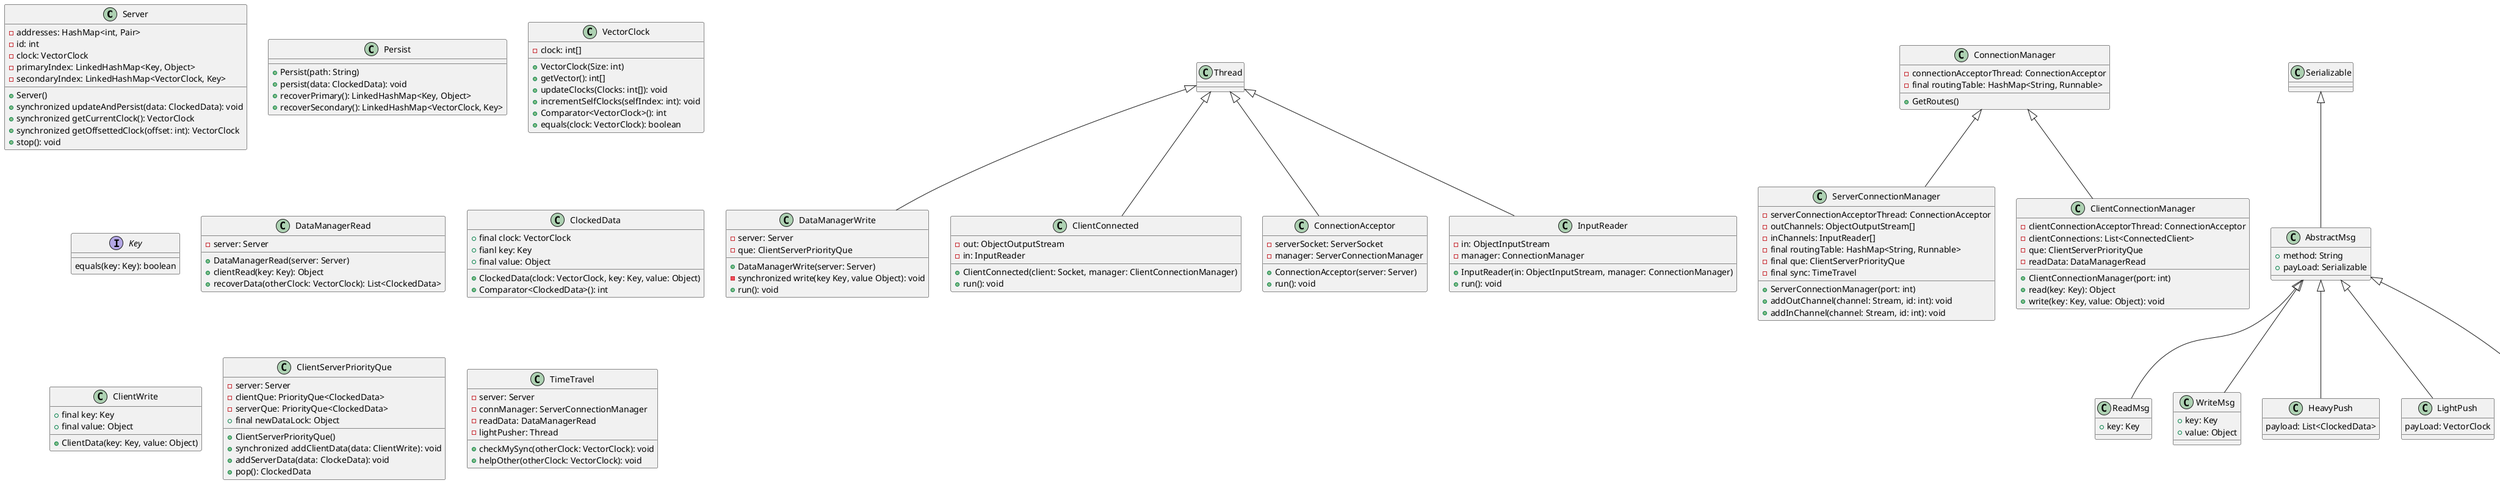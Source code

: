 @startuml design/class.puml

' clock++; persist; sync;
class Server {
  - addresses: HashMap<int, Pair>
  - id: int
  - clock: VectorClock
  - primaryIndex: LinkedHashMap<Key, Object> 
  - secondaryIndex: LinkedHashMap<VectorClock, Key> 


  + Server()
  + synchronized updateAndPersist(data: ClockedData): void 
  + synchronized getCurrentClock(): VectorClock
  + synchronized getOffsettedClock(offset: int): VectorClock
  + stop(): void
}

class Persist {
  + Persist(path: String)
  + persist(data: ClockedData): void
  + recoverPrimary(): LinkedHashMap<Key, Object>
  + recoverSecondary(): LinkedHashMap<VectorClock, Key>
}

class VectorClock {
  - clock: int[]

  + VectorClock(Size: int)
  + getVector(): int[]
  + updateClocks(Clocks: int[]): void
  + incrementSelfClocks(selfIndex: int): void
  + Comparator<VectorClock>(): int
  + equals(clock: VectorClock): boolean 
}

interface Key {
  equals(key: Key): boolean
}

' add a method save() for modular persistence
' when a write is an update
' delete and recreate the entry
' check in the secondary index and update it
class DataManagerWrite extends Thread {
  - server: Server
  - que: ClientServerPriorityQue

  + DataManagerWrite(server: Server)
  - synchronized write(key Key, value Object): void
  + run(): void
}

class DataManagerRead {
  - server: Server
  
  + DataManagerRead(server: Server)
  + clientRead(key: Key): Object
  + recoverData(otherClock: VectorClock): List<ClockedData>
}

Class ClockedData {
  + final clock: VectorClock
  + fianl key: Key
  + final value: Object

  + ClockedData(clock: VectorClock, key: Key, value: Object)
  + Comparator<ClockedData>(): int
}

Class ClientWrite {
  + final key: Key
  + final value: Object

  + ClientData(key: Key, value: Object)
}

class ClientServerPriorityQue {
  - server: Server
  - clientQue: PriorityQue<ClockedData>
  - serverQue: PriorityQue<ClockedData>
  + final newDataLock: Object 

  + ClientServerPriorityQue()
  + synchronized addClientData(data: ClientWrite): void
  + addServerData(data: ClockeData): void
  + pop(): ClockedData
}

class ConnectionManager {
  - connectionAcceptorThread: ConnectionAcceptor
  - final routingTable: HashMap<String, Runnable>

  + GetRoutes()
}

class ServerConnectionManager extends ConnectionManager {
  - serverConnectionAcceptorThread: ConnectionAcceptor
  - outChannels: ObjectOutputStream[]
  - inChannels: InputReader[]
  - final routingTable: HashMap<String, Runnable>
  - final que: ClientServerPriorityQue
  - final sync: TimeTravel

  + ServerConnectionManager(port: int)
  + addOutChannel(channel: Stream, id: int): void
  + addInChannel(channel: Stream, id: int): void
}

class ClientConnectionManager extends ConnectionManager{
  - clientConnectionAcceptorThread: ConnectionAcceptor
  - clientConnections: List<ConnectedClient>
  - que: ClientServerPriorityQue
  - readData: DataManagerRead

  + ClientConnectionManager(port: int)
  + read(key: Key): Object
  + write(key: Key, value: Object): void
}

class ClientConnected extends Thread {
  - out: ObjectOutputStream
  - in: InputReader

  + ClientConnected(client: Socket, manager: ClientConnectionManager)
  + run(): void
}

class TimeTravel {
  - server: Server
  - connManager: ServerConnectionManager
  - readData: DataManagerRead
  - lightPusher: Thread
  
  + checkMySync(otherClock: VectorClock): void
  + helpOther(otherClock: VectorClock): void
}

class ConnectionAcceptor extends Thread {
  - serverSocket: ServerSocket
  - manager: ServerConnectionManager

  + ConnectionAcceptor(server: Server)
  + run(): void
}

' heavy_push
' light_push
' fetch
class InputReader extends Thread {
  - in: ObjectInputStream
  - manager: ConnectionManager

  + InputReader(in: ObjectInputStream, manager: ConnectionManager)
  + run(): void
}

class AbstractMsg extends Serializable {
  + method: String
  + payLoad: Serializable
}

class ReadMsg extends AbstractMsg{
  + key: Key
}

class WriteMsg extends AbstractMsg{
  + key: Key
  + value: Object
}

class HeavyPush extends AbstractMsg{
  payload: List<ClockedData>
}

class LightPush extends AbstractMsg{
  payLoad: VectorClock
}

class Fetch extends AbstractMsg{
  payLoad: VectorClock
}

@enduml